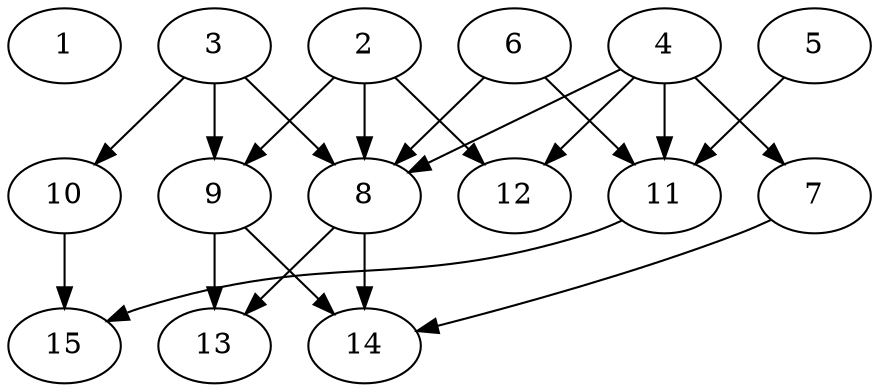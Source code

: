// DAG automatically generated by daggen at Thu Oct  3 13:59:26 2019
// ./daggen --dot -n 15 --ccr 0.3 --fat 0.7 --regular 0.9 --density 0.7 --mindata 5242880 --maxdata 52428800 
digraph G {
  1 [size="117674667", alpha="0.12", expect_size="35302400"] 
  2 [size="171274240", alpha="0.05", expect_size="51382272"] 
  2 -> 8 [size ="51382272"]
  2 -> 9 [size ="51382272"]
  2 -> 12 [size ="51382272"]
  3 [size="121661440", alpha="0.16", expect_size="36498432"] 
  3 -> 8 [size ="36498432"]
  3 -> 9 [size ="36498432"]
  3 -> 10 [size ="36498432"]
  4 [size="98744320", alpha="0.09", expect_size="29623296"] 
  4 -> 7 [size ="29623296"]
  4 -> 8 [size ="29623296"]
  4 -> 11 [size ="29623296"]
  4 -> 12 [size ="29623296"]
  5 [size="84002133", alpha="0.09", expect_size="25200640"] 
  5 -> 11 [size ="25200640"]
  6 [size="36235947", alpha="0.15", expect_size="10870784"] 
  6 -> 8 [size ="10870784"]
  6 -> 11 [size ="10870784"]
  7 [size="89036800", alpha="0.11", expect_size="26711040"] 
  7 -> 14 [size ="26711040"]
  8 [size="83879253", alpha="0.03", expect_size="25163776"] 
  8 -> 13 [size ="25163776"]
  8 -> 14 [size ="25163776"]
  9 [size="75823787", alpha="0.03", expect_size="22747136"] 
  9 -> 13 [size ="22747136"]
  9 -> 14 [size ="22747136"]
  10 [size="21387947", alpha="0.17", expect_size="6416384"] 
  10 -> 15 [size ="6416384"]
  11 [size="62685867", alpha="0.09", expect_size="18805760"] 
  11 -> 15 [size ="18805760"]
  12 [size="157979307", alpha="0.07", expect_size="47393792"] 
  13 [size="41362773", alpha="0.10", expect_size="12408832"] 
  14 [size="163573760", alpha="0.01", expect_size="49072128"] 
  15 [size="76076373", alpha="0.06", expect_size="22822912"] 
}
